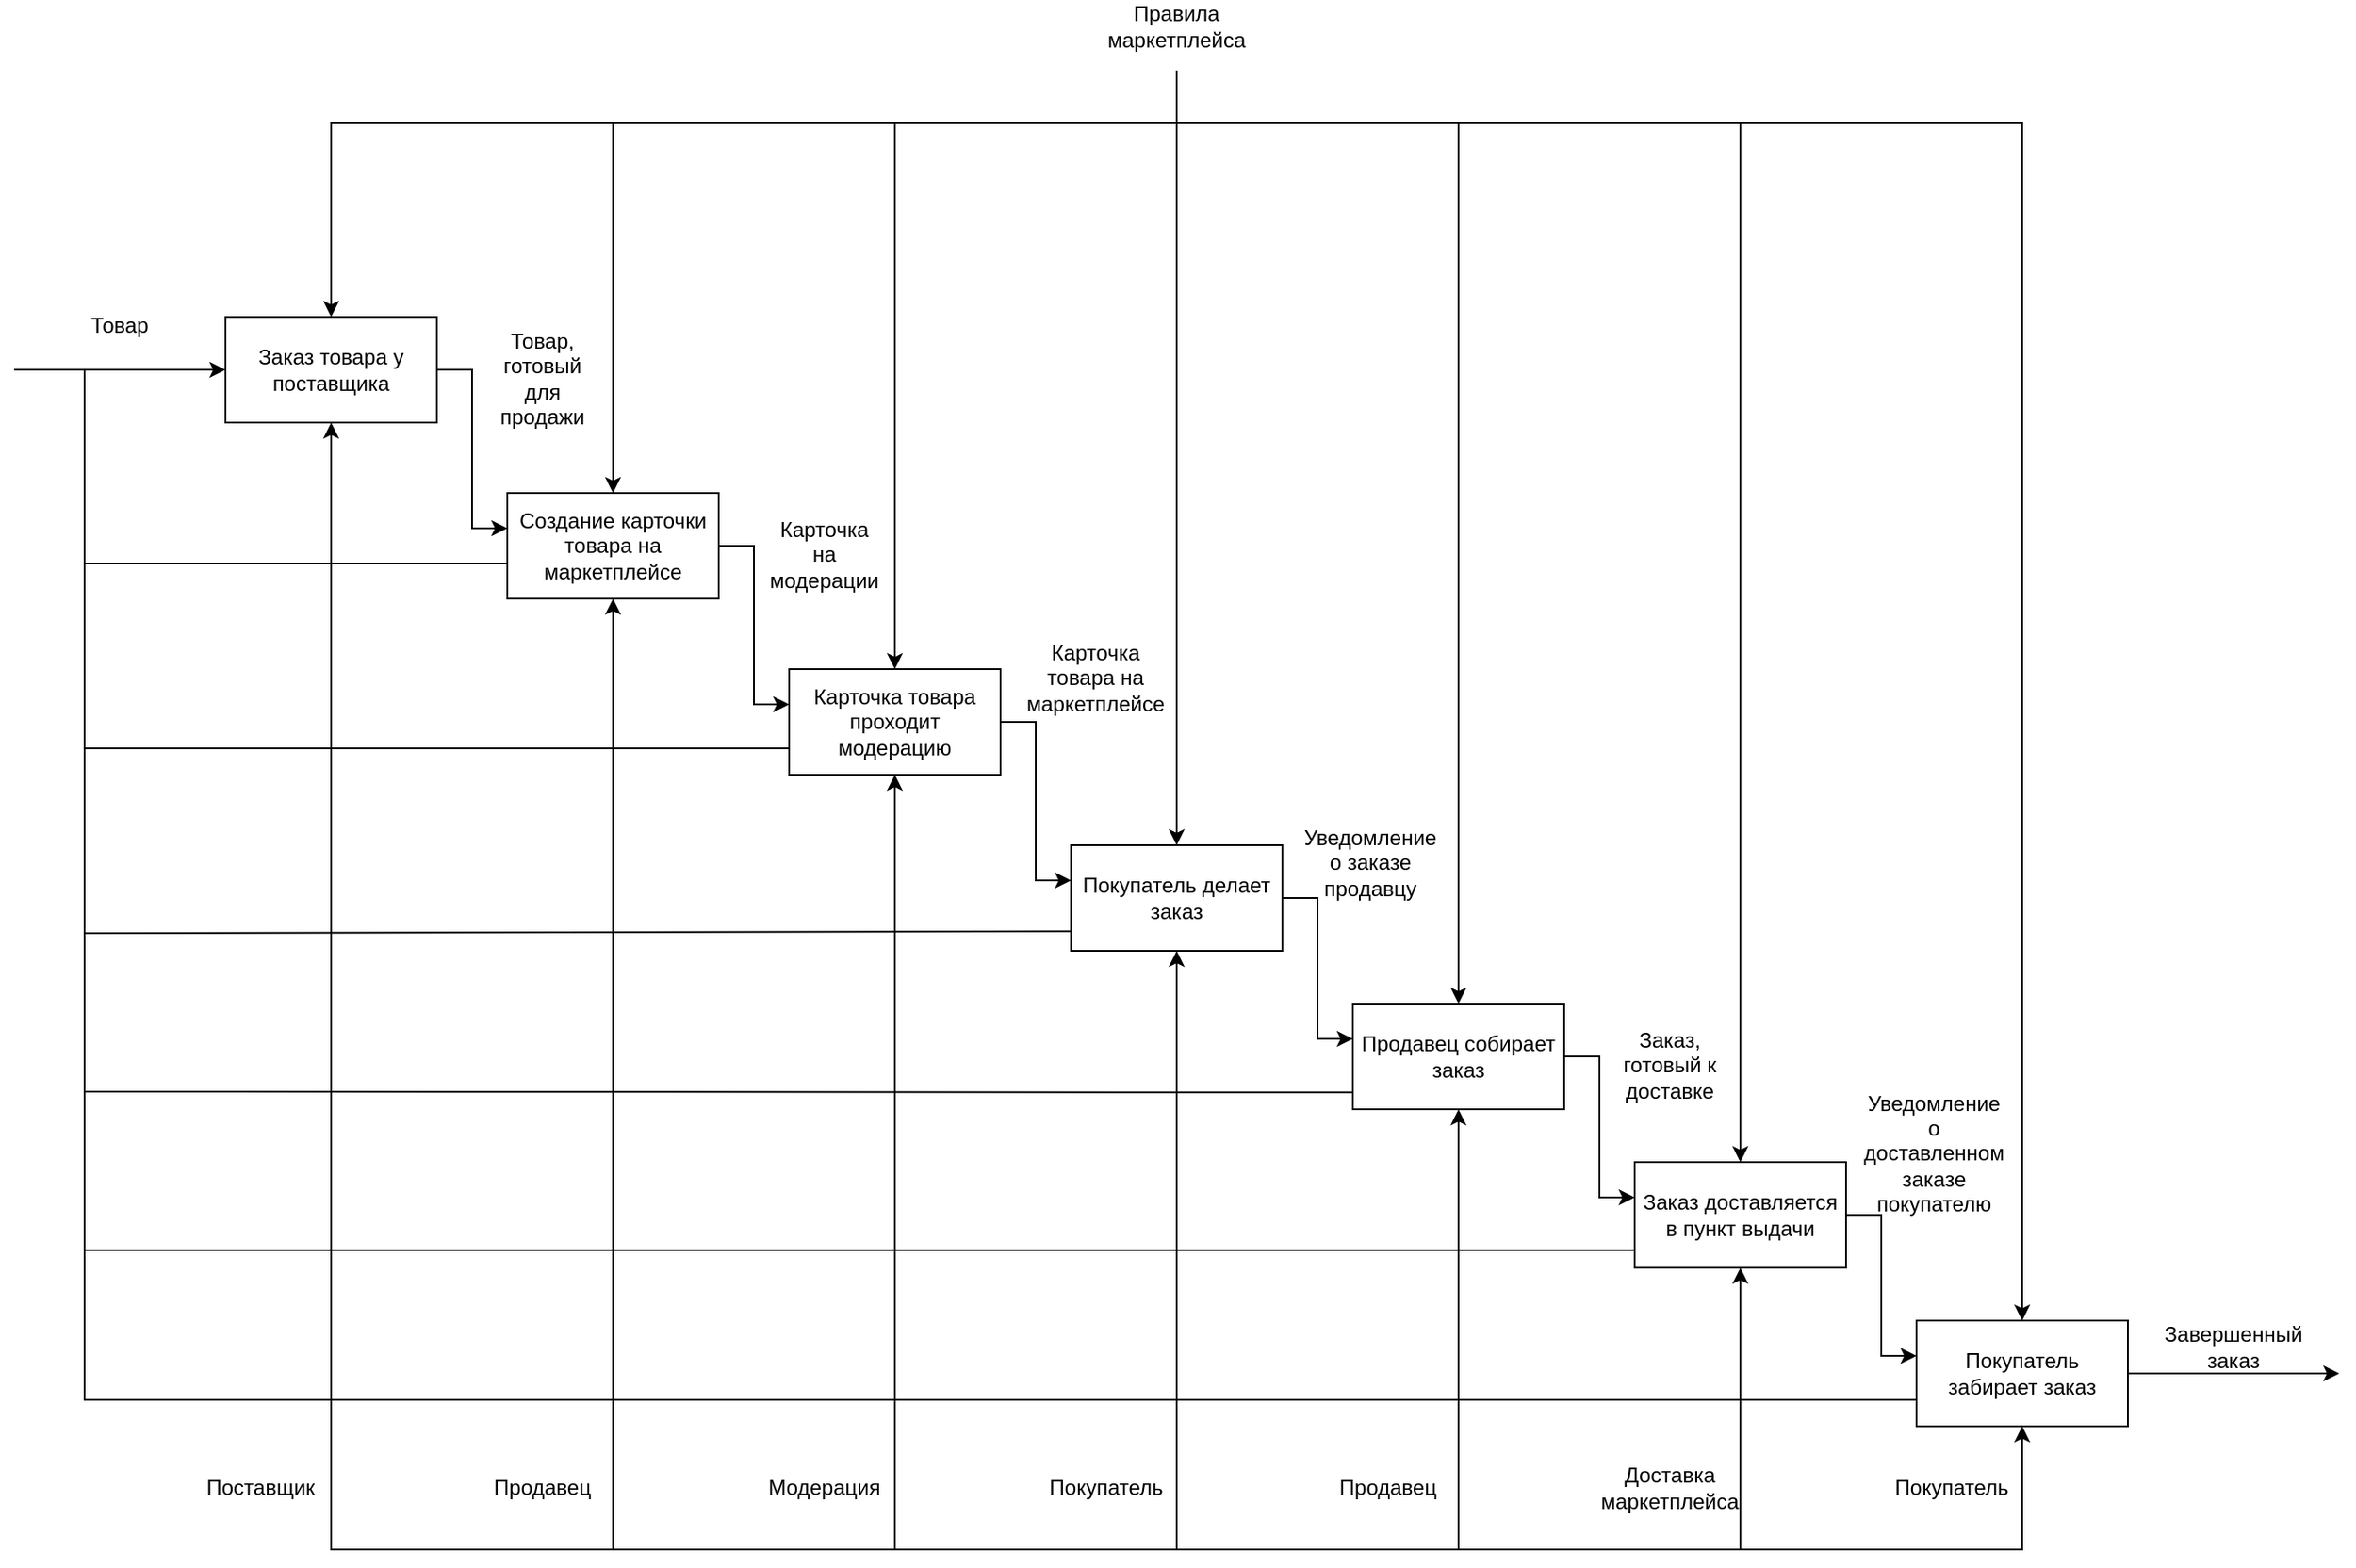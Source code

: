 <mxfile version="20.6.0" type="device"><diagram id="kz66SExIDfyJK6BS1JWt" name="Страница 1"><mxGraphModel dx="2545" dy="986" grid="1" gridSize="10" guides="1" tooltips="1" connect="1" arrows="1" fold="1" page="1" pageScale="1" pageWidth="827" pageHeight="1169" math="0" shadow="0"><root><mxCell id="0"/><mxCell id="1" parent="0"/><mxCell id="CsmoxNmB2KLmcgXycH5Z-5" style="edgeStyle=orthogonalEdgeStyle;rounded=0;orthogonalLoop=1;jettySize=auto;html=1;exitX=1;exitY=0.5;exitDx=0;exitDy=0;" parent="1" source="CsmoxNmB2KLmcgXycH5Z-2" target="CsmoxNmB2KLmcgXycH5Z-3" edge="1"><mxGeometry relative="1" as="geometry"><Array as="points"><mxPoint x="60" y="290"/><mxPoint x="60" y="380"/></Array></mxGeometry></mxCell><mxCell id="CsmoxNmB2KLmcgXycH5Z-2" value="Заказ товара у поставщика" style="rounded=0;whiteSpace=wrap;html=1;" parent="1" vertex="1"><mxGeometry x="-80" y="260" width="120" height="60" as="geometry"/></mxCell><mxCell id="CsmoxNmB2KLmcgXycH5Z-6" style="edgeStyle=orthogonalEdgeStyle;rounded=0;orthogonalLoop=1;jettySize=auto;html=1;exitX=1;exitY=0.5;exitDx=0;exitDy=0;" parent="1" source="CsmoxNmB2KLmcgXycH5Z-3" target="CsmoxNmB2KLmcgXycH5Z-4" edge="1"><mxGeometry relative="1" as="geometry"><Array as="points"><mxPoint x="220" y="390"/><mxPoint x="220" y="480"/></Array></mxGeometry></mxCell><mxCell id="CsmoxNmB2KLmcgXycH5Z-3" value="Создание карточки товара на маркетплейсе" style="rounded=0;whiteSpace=wrap;html=1;" parent="1" vertex="1"><mxGeometry x="80" y="360" width="120" height="60" as="geometry"/></mxCell><mxCell id="CsmoxNmB2KLmcgXycH5Z-8" style="edgeStyle=orthogonalEdgeStyle;rounded=0;orthogonalLoop=1;jettySize=auto;html=1;exitX=1;exitY=0.5;exitDx=0;exitDy=0;" parent="1" source="CsmoxNmB2KLmcgXycH5Z-4" target="CsmoxNmB2KLmcgXycH5Z-7" edge="1"><mxGeometry relative="1" as="geometry"><Array as="points"><mxPoint x="380" y="490"/><mxPoint x="380" y="580"/></Array></mxGeometry></mxCell><mxCell id="CsmoxNmB2KLmcgXycH5Z-4" value="Карточка товара проходит модерацию" style="rounded=0;whiteSpace=wrap;html=1;" parent="1" vertex="1"><mxGeometry x="240" y="460" width="120" height="60" as="geometry"/></mxCell><mxCell id="CsmoxNmB2KLmcgXycH5Z-10" style="edgeStyle=orthogonalEdgeStyle;rounded=0;orthogonalLoop=1;jettySize=auto;html=1;exitX=1;exitY=0.5;exitDx=0;exitDy=0;" parent="1" source="CsmoxNmB2KLmcgXycH5Z-7" target="CsmoxNmB2KLmcgXycH5Z-9" edge="1"><mxGeometry relative="1" as="geometry"><Array as="points"><mxPoint x="540" y="590"/><mxPoint x="540" y="670"/></Array></mxGeometry></mxCell><mxCell id="CsmoxNmB2KLmcgXycH5Z-7" value="Покупатель делает заказ" style="rounded=0;whiteSpace=wrap;html=1;" parent="1" vertex="1"><mxGeometry x="400" y="560" width="120" height="60" as="geometry"/></mxCell><mxCell id="CsmoxNmB2KLmcgXycH5Z-17" style="edgeStyle=orthogonalEdgeStyle;rounded=0;orthogonalLoop=1;jettySize=auto;html=1;exitX=1;exitY=0.5;exitDx=0;exitDy=0;" parent="1" source="CsmoxNmB2KLmcgXycH5Z-9" target="CsmoxNmB2KLmcgXycH5Z-16" edge="1"><mxGeometry relative="1" as="geometry"><Array as="points"><mxPoint x="700" y="680"/><mxPoint x="700" y="760"/></Array></mxGeometry></mxCell><mxCell id="CsmoxNmB2KLmcgXycH5Z-9" value="Продавец собирает заказ" style="rounded=0;whiteSpace=wrap;html=1;" parent="1" vertex="1"><mxGeometry x="560" y="650" width="120" height="60" as="geometry"/></mxCell><mxCell id="CsmoxNmB2KLmcgXycH5Z-11" value="" style="endArrow=classic;html=1;rounded=0;" parent="1" target="CsmoxNmB2KLmcgXycH5Z-2" edge="1"><mxGeometry width="50" height="50" relative="1" as="geometry"><mxPoint x="-200" y="290" as="sourcePoint"/><mxPoint x="-30" y="230" as="targetPoint"/></mxGeometry></mxCell><mxCell id="CsmoxNmB2KLmcgXycH5Z-12" value="Товар, готовый для продажи" style="text;html=1;strokeColor=none;fillColor=none;align=center;verticalAlign=middle;whiteSpace=wrap;rounded=0;" parent="1" vertex="1"><mxGeometry x="70" y="280" width="60" height="30" as="geometry"/></mxCell><mxCell id="CsmoxNmB2KLmcgXycH5Z-13" value="Карточка на модерации" style="text;html=1;strokeColor=none;fillColor=none;align=center;verticalAlign=middle;whiteSpace=wrap;rounded=0;" parent="1" vertex="1"><mxGeometry x="230" y="380" width="60" height="30" as="geometry"/></mxCell><mxCell id="CsmoxNmB2KLmcgXycH5Z-14" value="Карточка товара на маркетплейсе" style="text;html=1;strokeColor=none;fillColor=none;align=center;verticalAlign=middle;whiteSpace=wrap;rounded=0;" parent="1" vertex="1"><mxGeometry x="384" y="450" width="60" height="30" as="geometry"/></mxCell><mxCell id="CsmoxNmB2KLmcgXycH5Z-15" value="Уведомление о заказе продавцу" style="text;html=1;strokeColor=none;fillColor=none;align=center;verticalAlign=middle;whiteSpace=wrap;rounded=0;" parent="1" vertex="1"><mxGeometry x="540" y="555" width="60" height="30" as="geometry"/></mxCell><mxCell id="CsmoxNmB2KLmcgXycH5Z-20" style="edgeStyle=orthogonalEdgeStyle;rounded=0;orthogonalLoop=1;jettySize=auto;html=1;exitX=1;exitY=0.5;exitDx=0;exitDy=0;" parent="1" source="CsmoxNmB2KLmcgXycH5Z-16" target="CsmoxNmB2KLmcgXycH5Z-19" edge="1"><mxGeometry relative="1" as="geometry"><Array as="points"><mxPoint x="860" y="770"/><mxPoint x="860" y="850"/></Array></mxGeometry></mxCell><mxCell id="CsmoxNmB2KLmcgXycH5Z-16" value="Заказ доставляется в пункт выдачи" style="rounded=0;whiteSpace=wrap;html=1;" parent="1" vertex="1"><mxGeometry x="720" y="740" width="120" height="60" as="geometry"/></mxCell><mxCell id="CsmoxNmB2KLmcgXycH5Z-18" value="Заказ, готовый к доставке" style="text;html=1;strokeColor=none;fillColor=none;align=center;verticalAlign=middle;whiteSpace=wrap;rounded=0;" parent="1" vertex="1"><mxGeometry x="710" y="670" width="60" height="30" as="geometry"/></mxCell><mxCell id="CsmoxNmB2KLmcgXycH5Z-19" value="Покупатель забирает заказ" style="rounded=0;whiteSpace=wrap;html=1;" parent="1" vertex="1"><mxGeometry x="880" y="830" width="120" height="60" as="geometry"/></mxCell><mxCell id="CsmoxNmB2KLmcgXycH5Z-21" value="Уведомление о доставленном заказе покупателю" style="text;html=1;strokeColor=none;fillColor=none;align=center;verticalAlign=middle;whiteSpace=wrap;rounded=0;" parent="1" vertex="1"><mxGeometry x="860" y="720" width="60" height="30" as="geometry"/></mxCell><mxCell id="CsmoxNmB2KLmcgXycH5Z-22" value="" style="endArrow=classic;html=1;rounded=0;" parent="1" source="CsmoxNmB2KLmcgXycH5Z-19" edge="1"><mxGeometry width="50" height="50" relative="1" as="geometry"><mxPoint x="870" y="800" as="sourcePoint"/><mxPoint x="1120" y="860" as="targetPoint"/></mxGeometry></mxCell><mxCell id="CsmoxNmB2KLmcgXycH5Z-23" value="Завершенный заказ" style="text;html=1;strokeColor=none;fillColor=none;align=center;verticalAlign=middle;whiteSpace=wrap;rounded=0;" parent="1" vertex="1"><mxGeometry x="1030" y="830" width="60" height="30" as="geometry"/></mxCell><mxCell id="CsmoxNmB2KLmcgXycH5Z-24" value="" style="endArrow=classic;startArrow=classic;html=1;rounded=0;" parent="1" source="CsmoxNmB2KLmcgXycH5Z-2" target="CsmoxNmB2KLmcgXycH5Z-19" edge="1"><mxGeometry width="50" height="50" relative="1" as="geometry"><mxPoint x="30" y="950" as="sourcePoint"/><mxPoint x="920" y="960" as="targetPoint"/><Array as="points"><mxPoint x="-20" y="960"/><mxPoint x="940" y="960"/></Array></mxGeometry></mxCell><mxCell id="CsmoxNmB2KLmcgXycH5Z-25" value="" style="endArrow=classic;html=1;rounded=0;" parent="1" target="CsmoxNmB2KLmcgXycH5Z-3" edge="1"><mxGeometry width="50" height="50" relative="1" as="geometry"><mxPoint x="140" y="960" as="sourcePoint"/><mxPoint x="400" y="640" as="targetPoint"/></mxGeometry></mxCell><mxCell id="CsmoxNmB2KLmcgXycH5Z-26" value="" style="endArrow=classic;html=1;rounded=0;" parent="1" target="CsmoxNmB2KLmcgXycH5Z-4" edge="1"><mxGeometry width="50" height="50" relative="1" as="geometry"><mxPoint x="300" y="960" as="sourcePoint"/><mxPoint x="400" y="650" as="targetPoint"/></mxGeometry></mxCell><mxCell id="CsmoxNmB2KLmcgXycH5Z-27" value="" style="endArrow=classic;html=1;rounded=0;" parent="1" target="CsmoxNmB2KLmcgXycH5Z-7" edge="1"><mxGeometry width="50" height="50" relative="1" as="geometry"><mxPoint x="460" y="960" as="sourcePoint"/><mxPoint x="390" y="810" as="targetPoint"/></mxGeometry></mxCell><mxCell id="CsmoxNmB2KLmcgXycH5Z-28" value="" style="endArrow=classic;html=1;rounded=0;" parent="1" target="CsmoxNmB2KLmcgXycH5Z-9" edge="1"><mxGeometry width="50" height="50" relative="1" as="geometry"><mxPoint x="620" y="960" as="sourcePoint"/><mxPoint x="390" y="810" as="targetPoint"/></mxGeometry></mxCell><mxCell id="CsmoxNmB2KLmcgXycH5Z-29" value="" style="endArrow=classic;html=1;rounded=0;" parent="1" target="CsmoxNmB2KLmcgXycH5Z-16" edge="1"><mxGeometry width="50" height="50" relative="1" as="geometry"><mxPoint x="780" y="960" as="sourcePoint"/><mxPoint x="920" y="830" as="targetPoint"/></mxGeometry></mxCell><mxCell id="CsmoxNmB2KLmcgXycH5Z-30" value="Поставщик" style="text;html=1;strokeColor=none;fillColor=none;align=center;verticalAlign=middle;whiteSpace=wrap;rounded=0;" parent="1" vertex="1"><mxGeometry x="-90" y="910" width="60" height="30" as="geometry"/></mxCell><mxCell id="CsmoxNmB2KLmcgXycH5Z-31" value="Продавец" style="text;html=1;strokeColor=none;fillColor=none;align=center;verticalAlign=middle;whiteSpace=wrap;rounded=0;" parent="1" vertex="1"><mxGeometry x="70" y="910" width="60" height="30" as="geometry"/></mxCell><mxCell id="CsmoxNmB2KLmcgXycH5Z-32" value="Модерация" style="text;html=1;strokeColor=none;fillColor=none;align=center;verticalAlign=middle;whiteSpace=wrap;rounded=0;" parent="1" vertex="1"><mxGeometry x="230" y="910" width="60" height="30" as="geometry"/></mxCell><mxCell id="CsmoxNmB2KLmcgXycH5Z-33" value="Покупатель" style="text;html=1;strokeColor=none;fillColor=none;align=center;verticalAlign=middle;whiteSpace=wrap;rounded=0;" parent="1" vertex="1"><mxGeometry x="390" y="910" width="60" height="30" as="geometry"/></mxCell><mxCell id="CsmoxNmB2KLmcgXycH5Z-34" value="Продавец" style="text;html=1;strokeColor=none;fillColor=none;align=center;verticalAlign=middle;whiteSpace=wrap;rounded=0;" parent="1" vertex="1"><mxGeometry x="550" y="910" width="60" height="30" as="geometry"/></mxCell><mxCell id="CsmoxNmB2KLmcgXycH5Z-35" value="Доставка маркетплейса" style="text;html=1;strokeColor=none;fillColor=none;align=center;verticalAlign=middle;whiteSpace=wrap;rounded=0;" parent="1" vertex="1"><mxGeometry x="710" y="910" width="60" height="30" as="geometry"/></mxCell><mxCell id="CsmoxNmB2KLmcgXycH5Z-36" value="Покупатель" style="text;html=1;strokeColor=none;fillColor=none;align=center;verticalAlign=middle;whiteSpace=wrap;rounded=0;" parent="1" vertex="1"><mxGeometry x="870" y="910" width="60" height="30" as="geometry"/></mxCell><mxCell id="CsmoxNmB2KLmcgXycH5Z-39" value="Товар" style="text;html=1;strokeColor=none;fillColor=none;align=center;verticalAlign=middle;whiteSpace=wrap;rounded=0;" parent="1" vertex="1"><mxGeometry x="-170" y="250" width="60" height="30" as="geometry"/></mxCell><mxCell id="JGwlbqUmD53Dew--tpG1-1" value="" style="endArrow=none;html=1;rounded=0;" edge="1" parent="1"><mxGeometry width="50" height="50" relative="1" as="geometry"><mxPoint x="-160" y="290" as="sourcePoint"/><mxPoint x="80" y="400" as="targetPoint"/><Array as="points"><mxPoint x="-160" y="400"/></Array></mxGeometry></mxCell><mxCell id="JGwlbqUmD53Dew--tpG1-3" value="" style="endArrow=none;html=1;rounded=0;exitX=0;exitY=0.75;exitDx=0;exitDy=0;" edge="1" parent="1" source="CsmoxNmB2KLmcgXycH5Z-4"><mxGeometry width="50" height="50" relative="1" as="geometry"><mxPoint x="260" y="600" as="sourcePoint"/><mxPoint x="-160" y="290" as="targetPoint"/><Array as="points"><mxPoint x="-160" y="505"/></Array></mxGeometry></mxCell><mxCell id="JGwlbqUmD53Dew--tpG1-4" value="" style="endArrow=none;html=1;rounded=0;exitX=0.004;exitY=0.815;exitDx=0;exitDy=0;exitPerimeter=0;" edge="1" parent="1" source="CsmoxNmB2KLmcgXycH5Z-7"><mxGeometry width="50" height="50" relative="1" as="geometry"><mxPoint x="170" y="560" as="sourcePoint"/><mxPoint x="-160" y="290" as="targetPoint"/><Array as="points"><mxPoint x="-160" y="610"/></Array></mxGeometry></mxCell><mxCell id="JGwlbqUmD53Dew--tpG1-5" value="" style="endArrow=none;html=1;rounded=0;exitX=0.002;exitY=0.84;exitDx=0;exitDy=0;exitPerimeter=0;" edge="1" parent="1" source="CsmoxNmB2KLmcgXycH5Z-9"><mxGeometry width="50" height="50" relative="1" as="geometry"><mxPoint x="160" y="660" as="sourcePoint"/><mxPoint x="-160" y="290" as="targetPoint"/><Array as="points"><mxPoint x="-160" y="700"/></Array></mxGeometry></mxCell><mxCell id="JGwlbqUmD53Dew--tpG1-6" value="" style="endArrow=none;html=1;rounded=0;" edge="1" parent="1"><mxGeometry width="50" height="50" relative="1" as="geometry"><mxPoint x="720" y="790" as="sourcePoint"/><mxPoint x="-160" y="290" as="targetPoint"/><Array as="points"><mxPoint x="-160" y="790"/></Array></mxGeometry></mxCell><mxCell id="JGwlbqUmD53Dew--tpG1-7" value="" style="endArrow=none;html=1;rounded=0;exitX=0;exitY=0.75;exitDx=0;exitDy=0;" edge="1" parent="1" source="CsmoxNmB2KLmcgXycH5Z-19"><mxGeometry width="50" height="50" relative="1" as="geometry"><mxPoint x="280" y="610" as="sourcePoint"/><mxPoint x="-160" y="290" as="targetPoint"/><Array as="points"><mxPoint x="-160" y="875"/></Array></mxGeometry></mxCell><mxCell id="JGwlbqUmD53Dew--tpG1-8" value="" style="endArrow=classic;startArrow=classic;html=1;rounded=0;" edge="1" parent="1" source="CsmoxNmB2KLmcgXycH5Z-2" target="CsmoxNmB2KLmcgXycH5Z-19"><mxGeometry width="50" height="50" relative="1" as="geometry"><mxPoint y="160" as="sourcePoint"/><mxPoint x="870" y="500" as="targetPoint"/><Array as="points"><mxPoint x="-20" y="150"/><mxPoint x="940" y="150"/></Array></mxGeometry></mxCell><mxCell id="JGwlbqUmD53Dew--tpG1-9" value="" style="endArrow=classic;html=1;rounded=0;" edge="1" parent="1" target="CsmoxNmB2KLmcgXycH5Z-3"><mxGeometry width="50" height="50" relative="1" as="geometry"><mxPoint x="140" y="150" as="sourcePoint"/><mxPoint x="360" y="420" as="targetPoint"/></mxGeometry></mxCell><mxCell id="JGwlbqUmD53Dew--tpG1-10" value="" style="endArrow=classic;html=1;rounded=0;" edge="1" parent="1" target="CsmoxNmB2KLmcgXycH5Z-4"><mxGeometry width="50" height="50" relative="1" as="geometry"><mxPoint x="300" y="150" as="sourcePoint"/><mxPoint x="150" y="370" as="targetPoint"/></mxGeometry></mxCell><mxCell id="JGwlbqUmD53Dew--tpG1-11" value="" style="endArrow=classic;html=1;rounded=0;" edge="1" parent="1" target="CsmoxNmB2KLmcgXycH5Z-7"><mxGeometry width="50" height="50" relative="1" as="geometry"><mxPoint x="460" y="120" as="sourcePoint"/><mxPoint x="480" y="410" as="targetPoint"/></mxGeometry></mxCell><mxCell id="JGwlbqUmD53Dew--tpG1-12" value="" style="endArrow=classic;html=1;rounded=0;" edge="1" parent="1" target="CsmoxNmB2KLmcgXycH5Z-9"><mxGeometry width="50" height="50" relative="1" as="geometry"><mxPoint x="620" y="150" as="sourcePoint"/><mxPoint x="680" y="480" as="targetPoint"/></mxGeometry></mxCell><mxCell id="JGwlbqUmD53Dew--tpG1-13" value="" style="endArrow=classic;html=1;rounded=0;" edge="1" parent="1" target="CsmoxNmB2KLmcgXycH5Z-16"><mxGeometry width="50" height="50" relative="1" as="geometry"><mxPoint x="780" y="150" as="sourcePoint"/><mxPoint x="740" y="500" as="targetPoint"/></mxGeometry></mxCell><mxCell id="JGwlbqUmD53Dew--tpG1-14" value="Правила маркетплейса" style="text;html=1;strokeColor=none;fillColor=none;align=center;verticalAlign=middle;whiteSpace=wrap;rounded=0;" vertex="1" parent="1"><mxGeometry x="430" y="80" width="60" height="30" as="geometry"/></mxCell></root></mxGraphModel></diagram></mxfile>